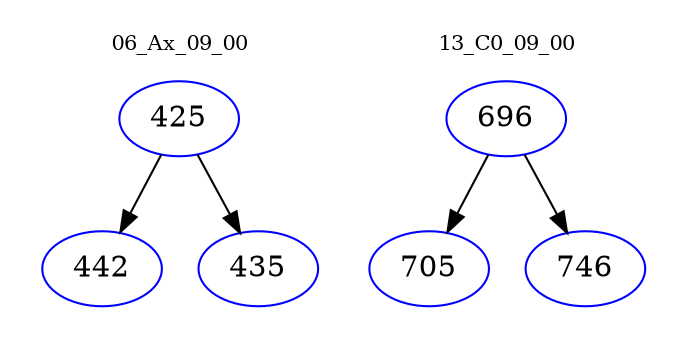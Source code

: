 digraph{
subgraph cluster_0 {
color = white
label = "06_Ax_09_00";
fontsize=10;
T0_425 [label="425", color="blue"]
T0_425 -> T0_442 [color="black"]
T0_442 [label="442", color="blue"]
T0_425 -> T0_435 [color="black"]
T0_435 [label="435", color="blue"]
}
subgraph cluster_1 {
color = white
label = "13_C0_09_00";
fontsize=10;
T1_696 [label="696", color="blue"]
T1_696 -> T1_705 [color="black"]
T1_705 [label="705", color="blue"]
T1_696 -> T1_746 [color="black"]
T1_746 [label="746", color="blue"]
}
}
